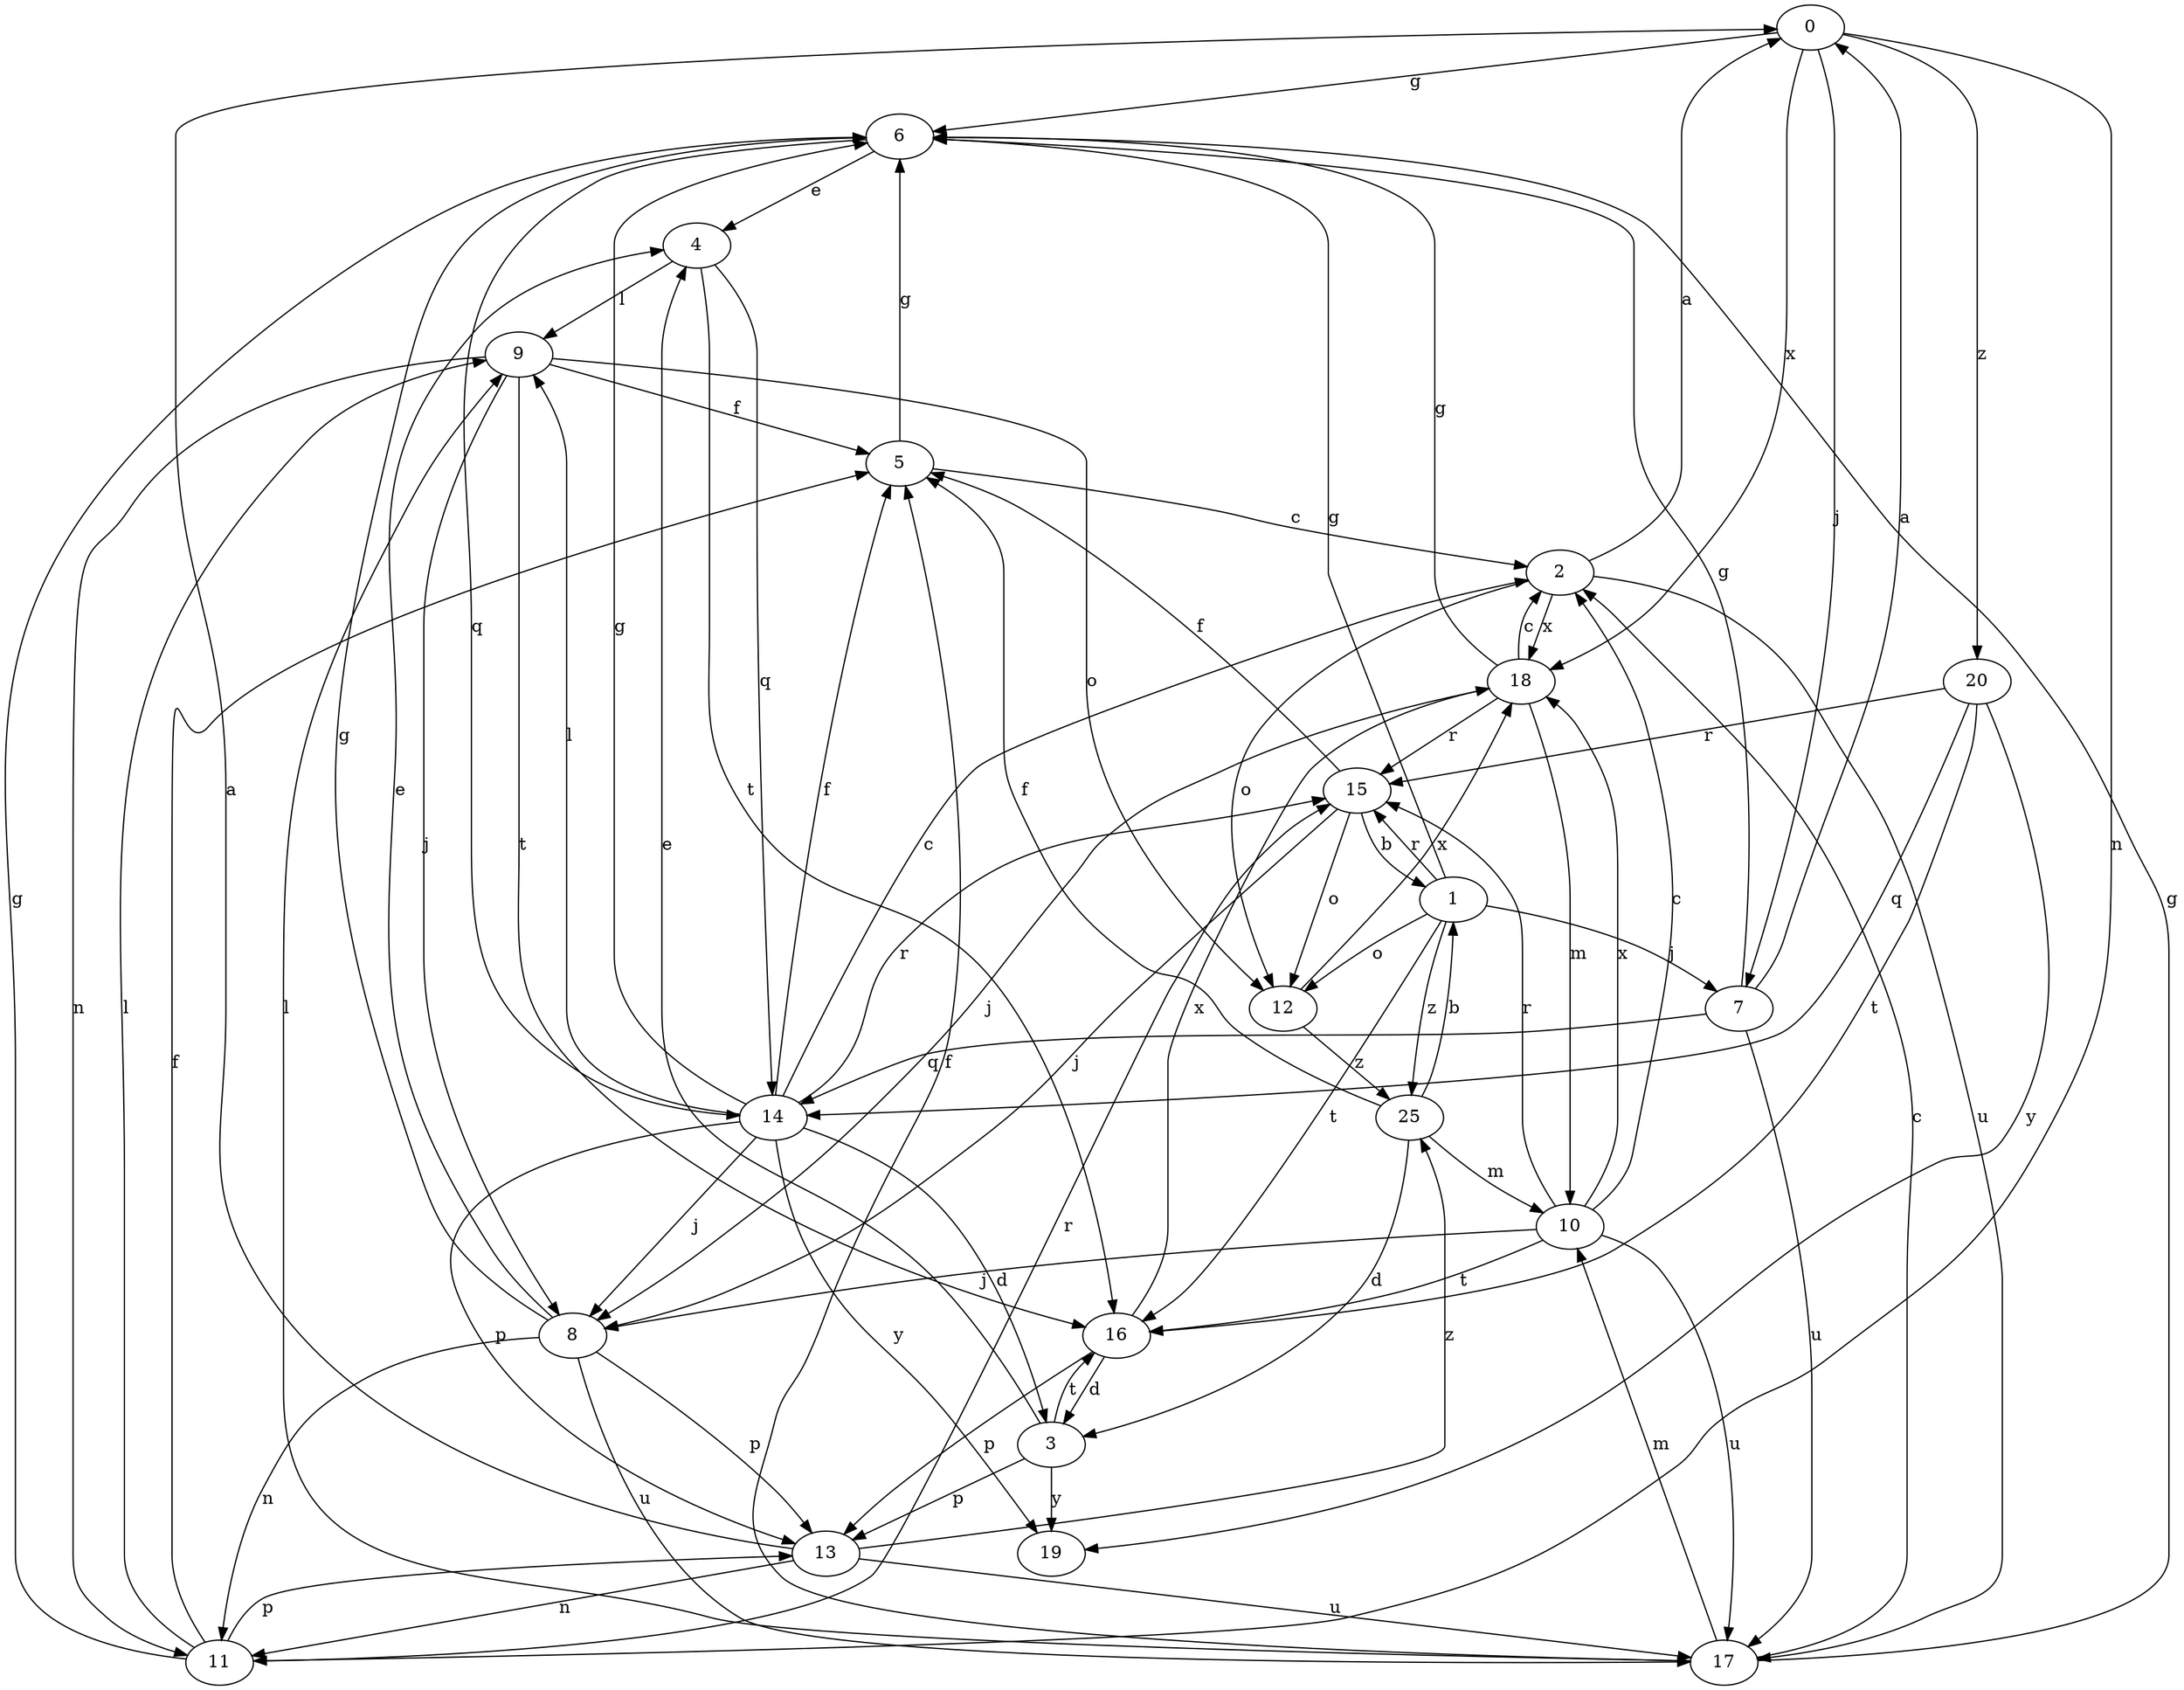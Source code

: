 strict digraph  {
0;
1;
2;
3;
4;
5;
6;
7;
8;
9;
10;
11;
12;
13;
14;
15;
16;
17;
18;
19;
20;
25;
0 -> 6  [label=g];
0 -> 7  [label=j];
0 -> 11  [label=n];
0 -> 18  [label=x];
0 -> 20  [label=z];
1 -> 6  [label=g];
1 -> 7  [label=j];
1 -> 12  [label=o];
1 -> 15  [label=r];
1 -> 16  [label=t];
1 -> 25  [label=z];
2 -> 0  [label=a];
2 -> 12  [label=o];
2 -> 17  [label=u];
2 -> 18  [label=x];
3 -> 4  [label=e];
3 -> 13  [label=p];
3 -> 16  [label=t];
3 -> 19  [label=y];
4 -> 9  [label=l];
4 -> 14  [label=q];
4 -> 16  [label=t];
5 -> 2  [label=c];
5 -> 6  [label=g];
6 -> 4  [label=e];
6 -> 14  [label=q];
7 -> 0  [label=a];
7 -> 6  [label=g];
7 -> 14  [label=q];
7 -> 17  [label=u];
8 -> 4  [label=e];
8 -> 6  [label=g];
8 -> 11  [label=n];
8 -> 13  [label=p];
8 -> 17  [label=u];
9 -> 5  [label=f];
9 -> 8  [label=j];
9 -> 11  [label=n];
9 -> 12  [label=o];
9 -> 16  [label=t];
10 -> 2  [label=c];
10 -> 8  [label=j];
10 -> 15  [label=r];
10 -> 16  [label=t];
10 -> 17  [label=u];
10 -> 18  [label=x];
11 -> 5  [label=f];
11 -> 6  [label=g];
11 -> 9  [label=l];
11 -> 13  [label=p];
11 -> 15  [label=r];
12 -> 18  [label=x];
12 -> 25  [label=z];
13 -> 0  [label=a];
13 -> 11  [label=n];
13 -> 17  [label=u];
13 -> 25  [label=z];
14 -> 2  [label=c];
14 -> 3  [label=d];
14 -> 5  [label=f];
14 -> 6  [label=g];
14 -> 8  [label=j];
14 -> 9  [label=l];
14 -> 13  [label=p];
14 -> 15  [label=r];
14 -> 19  [label=y];
15 -> 1  [label=b];
15 -> 5  [label=f];
15 -> 8  [label=j];
15 -> 12  [label=o];
16 -> 3  [label=d];
16 -> 13  [label=p];
16 -> 18  [label=x];
17 -> 2  [label=c];
17 -> 5  [label=f];
17 -> 6  [label=g];
17 -> 9  [label=l];
17 -> 10  [label=m];
18 -> 2  [label=c];
18 -> 6  [label=g];
18 -> 8  [label=j];
18 -> 10  [label=m];
18 -> 15  [label=r];
20 -> 14  [label=q];
20 -> 15  [label=r];
20 -> 16  [label=t];
20 -> 19  [label=y];
25 -> 1  [label=b];
25 -> 3  [label=d];
25 -> 5  [label=f];
25 -> 10  [label=m];
}
